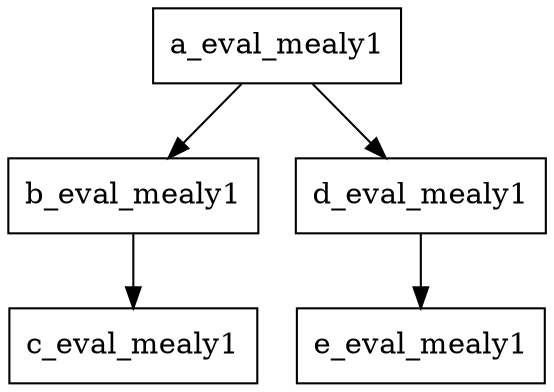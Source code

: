 strict digraph module_graph {
node [shape=box];
node [name=a_eval_mealy1                      ];
node [name=b_eval_mealy1                      ];
node [name=c_eval_mealy1                      ];
node [name=d_eval_mealy1                      ];
node [name=e_eval_mealy1                      ];
node [name=g_eval_mealy1                      ];
a_eval_mealy1                       -> b_eval_mealy1                      ;
b_eval_mealy1                       -> c_eval_mealy1                      ;
a_eval_mealy1                       -> d_eval_mealy1                      ;
d_eval_mealy1                       -> e_eval_mealy1                      ;
}
